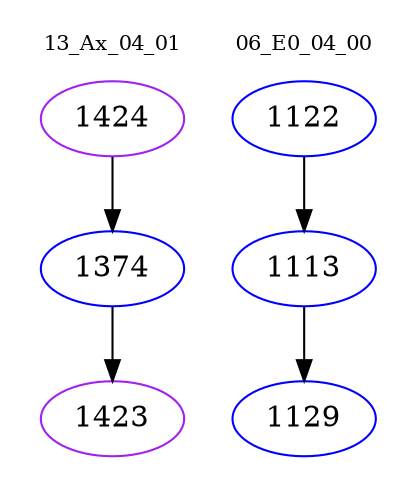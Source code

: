 digraph{
subgraph cluster_0 {
color = white
label = "13_Ax_04_01";
fontsize=10;
T0_1424 [label="1424", color="purple"]
T0_1424 -> T0_1374 [color="black"]
T0_1374 [label="1374", color="blue"]
T0_1374 -> T0_1423 [color="black"]
T0_1423 [label="1423", color="purple"]
}
subgraph cluster_1 {
color = white
label = "06_E0_04_00";
fontsize=10;
T1_1122 [label="1122", color="blue"]
T1_1122 -> T1_1113 [color="black"]
T1_1113 [label="1113", color="blue"]
T1_1113 -> T1_1129 [color="black"]
T1_1129 [label="1129", color="blue"]
}
}
